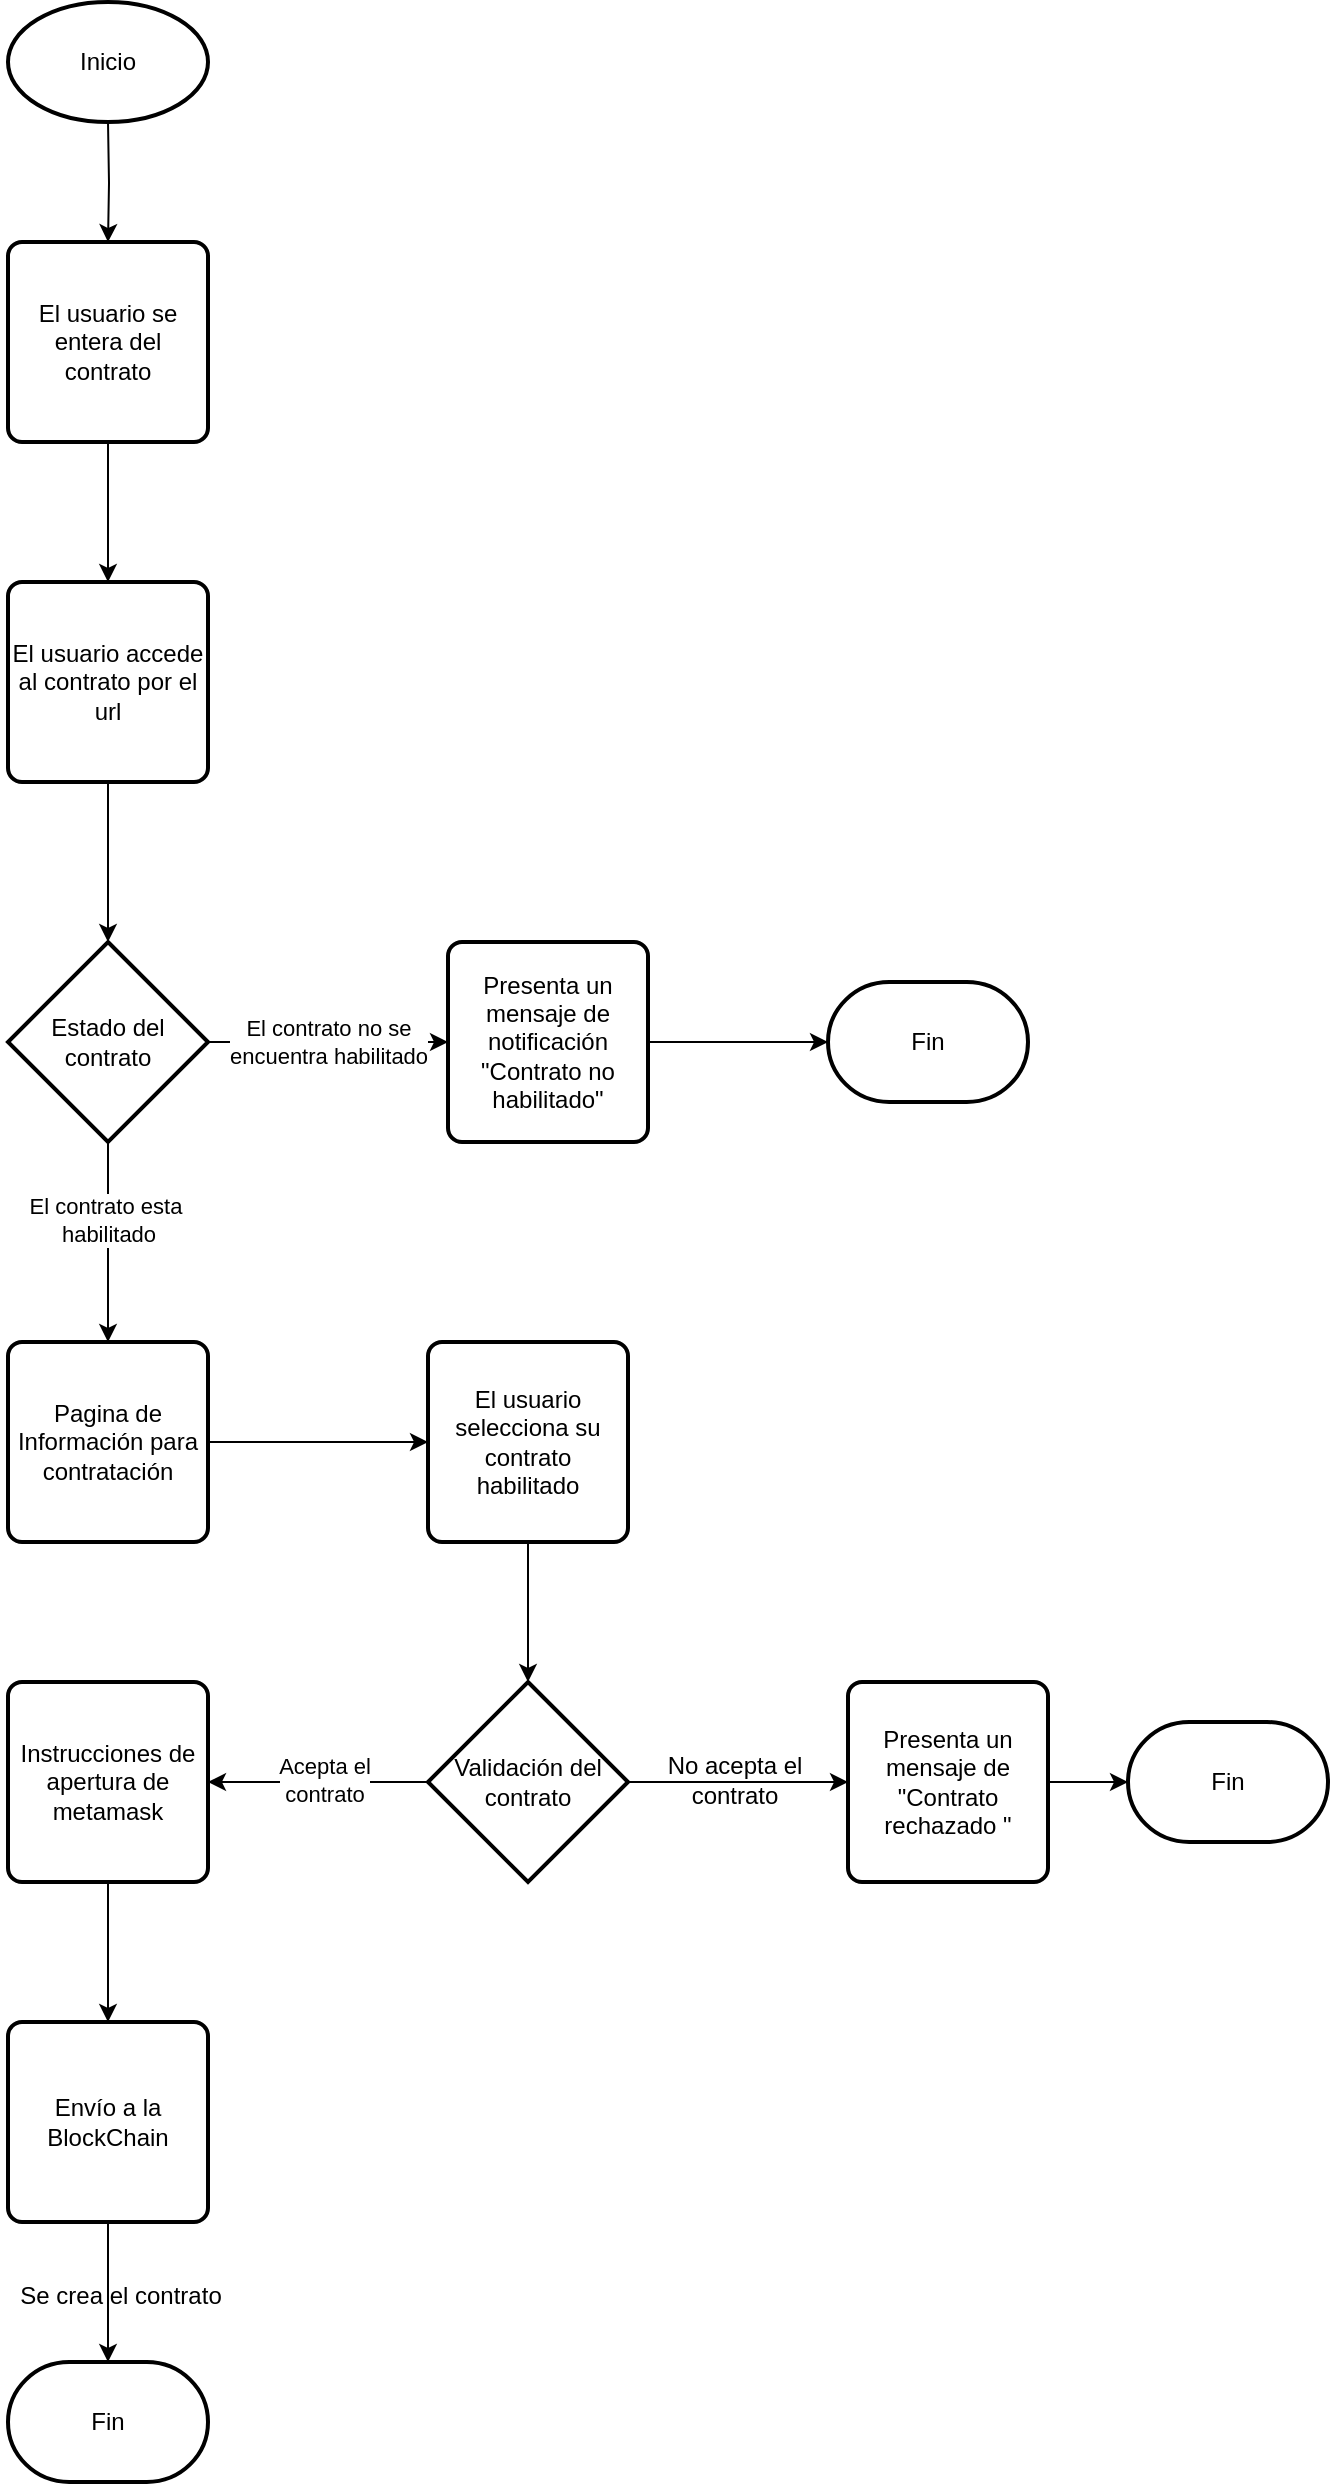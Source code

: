 <mxfile version="13.3.0" type="github"><diagram name="Page-1" id="edf60f1a-56cd-e834-aa8a-f176f3a09ee4"><mxGraphModel dx="828" dy="1302" grid="1" gridSize="10" guides="1" tooltips="1" connect="1" arrows="1" fold="1" page="1" pageScale="1" pageWidth="1100" pageHeight="850" background="#ffffff" math="0" shadow="0"><root><mxCell id="0"/><mxCell id="1" parent="0"/><mxCell id="hHB2AcS7agkfksy2Xey_-3" style="edgeStyle=orthogonalEdgeStyle;rounded=0;orthogonalLoop=1;jettySize=auto;html=1;" edge="1" parent="1" source="hHB2AcS7agkfksy2Xey_-1" target="hHB2AcS7agkfksy2Xey_-2"><mxGeometry relative="1" as="geometry"/></mxCell><mxCell id="hHB2AcS7agkfksy2Xey_-1" value="El usuario se entera del contrato" style="rounded=1;whiteSpace=wrap;html=1;absoluteArcSize=1;arcSize=14;strokeWidth=2;" vertex="1" parent="1"><mxGeometry x="40" y="-320" width="100" height="100" as="geometry"/></mxCell><mxCell id="hHB2AcS7agkfksy2Xey_-5" style="edgeStyle=orthogonalEdgeStyle;rounded=0;orthogonalLoop=1;jettySize=auto;html=1;" edge="1" parent="1" source="hHB2AcS7agkfksy2Xey_-2" target="hHB2AcS7agkfksy2Xey_-4"><mxGeometry relative="1" as="geometry"/></mxCell><mxCell id="hHB2AcS7agkfksy2Xey_-2" value="El usuario accede al contrato por el url" style="rounded=1;whiteSpace=wrap;html=1;absoluteArcSize=1;arcSize=14;strokeWidth=2;" vertex="1" parent="1"><mxGeometry x="40" y="-150" width="100" height="100" as="geometry"/></mxCell><mxCell id="hHB2AcS7agkfksy2Xey_-7" style="edgeStyle=orthogonalEdgeStyle;rounded=0;orthogonalLoop=1;jettySize=auto;html=1;exitX=1;exitY=0.5;exitDx=0;exitDy=0;exitPerimeter=0;" edge="1" parent="1" source="hHB2AcS7agkfksy2Xey_-4" target="hHB2AcS7agkfksy2Xey_-6"><mxGeometry relative="1" as="geometry"/></mxCell><mxCell id="hHB2AcS7agkfksy2Xey_-8" value="El contrato no se &lt;br&gt;encuentra habilitado" style="edgeLabel;html=1;align=center;verticalAlign=middle;resizable=0;points=[];" vertex="1" connectable="0" parent="hHB2AcS7agkfksy2Xey_-7"><mxGeometry x="-0.333" y="-1" relative="1" as="geometry"><mxPoint x="20" y="-1" as="offset"/></mxGeometry></mxCell><mxCell id="hHB2AcS7agkfksy2Xey_-15" style="edgeStyle=orthogonalEdgeStyle;rounded=0;orthogonalLoop=1;jettySize=auto;html=1;exitX=0.5;exitY=1;exitDx=0;exitDy=0;exitPerimeter=0;" edge="1" parent="1" source="hHB2AcS7agkfksy2Xey_-4" target="hHB2AcS7agkfksy2Xey_-14"><mxGeometry relative="1" as="geometry"/></mxCell><mxCell id="hHB2AcS7agkfksy2Xey_-16" value="El contrato esta&amp;nbsp;&lt;br&gt;habilitado" style="edgeLabel;html=1;align=center;verticalAlign=middle;resizable=0;points=[];" vertex="1" connectable="0" parent="hHB2AcS7agkfksy2Xey_-15"><mxGeometry x="-0.22" relative="1" as="geometry"><mxPoint as="offset"/></mxGeometry></mxCell><mxCell id="hHB2AcS7agkfksy2Xey_-4" value="Estado del contrato" style="strokeWidth=2;html=1;shape=mxgraph.flowchart.decision;whiteSpace=wrap;" vertex="1" parent="1"><mxGeometry x="40" y="30" width="100" height="100" as="geometry"/></mxCell><mxCell id="hHB2AcS7agkfksy2Xey_-11" style="edgeStyle=orthogonalEdgeStyle;rounded=0;orthogonalLoop=1;jettySize=auto;html=1;exitX=1;exitY=0.5;exitDx=0;exitDy=0;entryX=0;entryY=0.5;entryDx=0;entryDy=0;entryPerimeter=0;" edge="1" parent="1" source="hHB2AcS7agkfksy2Xey_-6" target="hHB2AcS7agkfksy2Xey_-10"><mxGeometry relative="1" as="geometry"/></mxCell><mxCell id="hHB2AcS7agkfksy2Xey_-6" value="Presenta un mensaje de notificación &quot;Contrato no habilitado&quot;" style="rounded=1;whiteSpace=wrap;html=1;absoluteArcSize=1;arcSize=14;strokeWidth=2;" vertex="1" parent="1"><mxGeometry x="260" y="30" width="100" height="100" as="geometry"/></mxCell><mxCell id="hHB2AcS7agkfksy2Xey_-10" value="Fin" style="strokeWidth=2;html=1;shape=mxgraph.flowchart.terminator;whiteSpace=wrap;" vertex="1" parent="1"><mxGeometry x="450" y="50" width="100" height="60" as="geometry"/></mxCell><mxCell id="hHB2AcS7agkfksy2Xey_-13" style="edgeStyle=orthogonalEdgeStyle;rounded=0;orthogonalLoop=1;jettySize=auto;html=1;entryX=0.5;entryY=0;entryDx=0;entryDy=0;" edge="1" parent="1" target="hHB2AcS7agkfksy2Xey_-1"><mxGeometry relative="1" as="geometry"><mxPoint x="90" y="-380" as="sourcePoint"/></mxGeometry></mxCell><mxCell id="hHB2AcS7agkfksy2Xey_-18" style="edgeStyle=orthogonalEdgeStyle;rounded=0;orthogonalLoop=1;jettySize=auto;html=1;exitX=1;exitY=0.5;exitDx=0;exitDy=0;" edge="1" parent="1" source="hHB2AcS7agkfksy2Xey_-14" target="hHB2AcS7agkfksy2Xey_-17"><mxGeometry relative="1" as="geometry"/></mxCell><mxCell id="hHB2AcS7agkfksy2Xey_-14" value="Pagina de Información para contratación" style="rounded=1;whiteSpace=wrap;html=1;absoluteArcSize=1;arcSize=14;strokeWidth=2;" vertex="1" parent="1"><mxGeometry x="40" y="230" width="100" height="100" as="geometry"/></mxCell><mxCell id="hHB2AcS7agkfksy2Xey_-20" style="edgeStyle=orthogonalEdgeStyle;rounded=0;orthogonalLoop=1;jettySize=auto;html=1;exitX=0.5;exitY=1;exitDx=0;exitDy=0;entryX=0.5;entryY=0;entryDx=0;entryDy=0;entryPerimeter=0;" edge="1" parent="1" source="hHB2AcS7agkfksy2Xey_-17" target="hHB2AcS7agkfksy2Xey_-19"><mxGeometry relative="1" as="geometry"/></mxCell><mxCell id="hHB2AcS7agkfksy2Xey_-17" value="El usuario selecciona su contrato habilitado" style="rounded=1;whiteSpace=wrap;html=1;absoluteArcSize=1;arcSize=14;strokeWidth=2;" vertex="1" parent="1"><mxGeometry x="250" y="230" width="100" height="100" as="geometry"/></mxCell><mxCell id="hHB2AcS7agkfksy2Xey_-22" style="edgeStyle=orthogonalEdgeStyle;rounded=0;orthogonalLoop=1;jettySize=auto;html=1;exitX=1;exitY=0.5;exitDx=0;exitDy=0;exitPerimeter=0;" edge="1" parent="1" source="hHB2AcS7agkfksy2Xey_-19" target="hHB2AcS7agkfksy2Xey_-21"><mxGeometry relative="1" as="geometry"/></mxCell><mxCell id="hHB2AcS7agkfksy2Xey_-28" style="edgeStyle=orthogonalEdgeStyle;rounded=0;orthogonalLoop=1;jettySize=auto;html=1;entryX=1;entryY=0.5;entryDx=0;entryDy=0;" edge="1" parent="1" source="hHB2AcS7agkfksy2Xey_-19" target="hHB2AcS7agkfksy2Xey_-27"><mxGeometry relative="1" as="geometry"/></mxCell><mxCell id="hHB2AcS7agkfksy2Xey_-29" value="Acepta el &lt;br&gt;contrato" style="edgeLabel;html=1;align=center;verticalAlign=middle;resizable=0;points=[];" vertex="1" connectable="0" parent="hHB2AcS7agkfksy2Xey_-28"><mxGeometry x="0.244" y="-3" relative="1" as="geometry"><mxPoint x="16" y="2" as="offset"/></mxGeometry></mxCell><mxCell id="hHB2AcS7agkfksy2Xey_-19" value="Validación del contrato" style="strokeWidth=2;html=1;shape=mxgraph.flowchart.decision;whiteSpace=wrap;" vertex="1" parent="1"><mxGeometry x="250" y="400" width="100" height="100" as="geometry"/></mxCell><mxCell id="hHB2AcS7agkfksy2Xey_-25" style="edgeStyle=orthogonalEdgeStyle;rounded=0;orthogonalLoop=1;jettySize=auto;html=1;exitX=1;exitY=0.5;exitDx=0;exitDy=0;entryX=0;entryY=0.5;entryDx=0;entryDy=0;entryPerimeter=0;" edge="1" parent="1" source="hHB2AcS7agkfksy2Xey_-21" target="hHB2AcS7agkfksy2Xey_-24"><mxGeometry relative="1" as="geometry"/></mxCell><mxCell id="hHB2AcS7agkfksy2Xey_-21" value="Presenta un mensaje de &quot;Contrato rechazado &quot;" style="rounded=1;whiteSpace=wrap;html=1;absoluteArcSize=1;arcSize=14;strokeWidth=2;" vertex="1" parent="1"><mxGeometry x="460" y="400" width="100" height="100" as="geometry"/></mxCell><mxCell id="hHB2AcS7agkfksy2Xey_-23" value="No acepta el&lt;br&gt;contrato" style="text;html=1;align=center;verticalAlign=middle;resizable=0;points=[];autosize=1;" vertex="1" parent="1"><mxGeometry x="363" y="434" width="80" height="30" as="geometry"/></mxCell><mxCell id="hHB2AcS7agkfksy2Xey_-24" value="Fin" style="strokeWidth=2;html=1;shape=mxgraph.flowchart.terminator;whiteSpace=wrap;" vertex="1" parent="1"><mxGeometry x="600" y="420" width="100" height="60" as="geometry"/></mxCell><mxCell id="hHB2AcS7agkfksy2Xey_-26" value="Inicio" style="strokeWidth=2;html=1;shape=mxgraph.flowchart.start_1;whiteSpace=wrap;" vertex="1" parent="1"><mxGeometry x="40" y="-440" width="100" height="60" as="geometry"/></mxCell><mxCell id="hHB2AcS7agkfksy2Xey_-31" style="edgeStyle=orthogonalEdgeStyle;rounded=0;orthogonalLoop=1;jettySize=auto;html=1;exitX=0.5;exitY=1;exitDx=0;exitDy=0;" edge="1" parent="1" source="hHB2AcS7agkfksy2Xey_-27" target="hHB2AcS7agkfksy2Xey_-30"><mxGeometry relative="1" as="geometry"/></mxCell><mxCell id="hHB2AcS7agkfksy2Xey_-27" value="Instrucciones de apertura de metamask" style="rounded=1;whiteSpace=wrap;html=1;absoluteArcSize=1;arcSize=14;strokeWidth=2;" vertex="1" parent="1"><mxGeometry x="40" y="400" width="100" height="100" as="geometry"/></mxCell><mxCell id="hHB2AcS7agkfksy2Xey_-33" style="edgeStyle=orthogonalEdgeStyle;rounded=0;orthogonalLoop=1;jettySize=auto;html=1;entryX=0.5;entryY=0;entryDx=0;entryDy=0;entryPerimeter=0;" edge="1" parent="1" source="hHB2AcS7agkfksy2Xey_-30" target="hHB2AcS7agkfksy2Xey_-32"><mxGeometry relative="1" as="geometry"/></mxCell><mxCell id="hHB2AcS7agkfksy2Xey_-30" value="Envío a la BlockChain" style="rounded=1;whiteSpace=wrap;html=1;absoluteArcSize=1;arcSize=14;strokeWidth=2;" vertex="1" parent="1"><mxGeometry x="40" y="570" width="100" height="100" as="geometry"/></mxCell><mxCell id="hHB2AcS7agkfksy2Xey_-32" value="Fin" style="strokeWidth=2;html=1;shape=mxgraph.flowchart.terminator;whiteSpace=wrap;" vertex="1" parent="1"><mxGeometry x="40" y="740" width="100" height="60" as="geometry"/></mxCell><mxCell id="hHB2AcS7agkfksy2Xey_-34" value="Se crea el contrato" style="text;html=1;align=center;verticalAlign=middle;resizable=0;points=[];autosize=1;" vertex="1" parent="1"><mxGeometry x="36" y="697" width="120" height="20" as="geometry"/></mxCell></root></mxGraphModel></diagram></mxfile>
